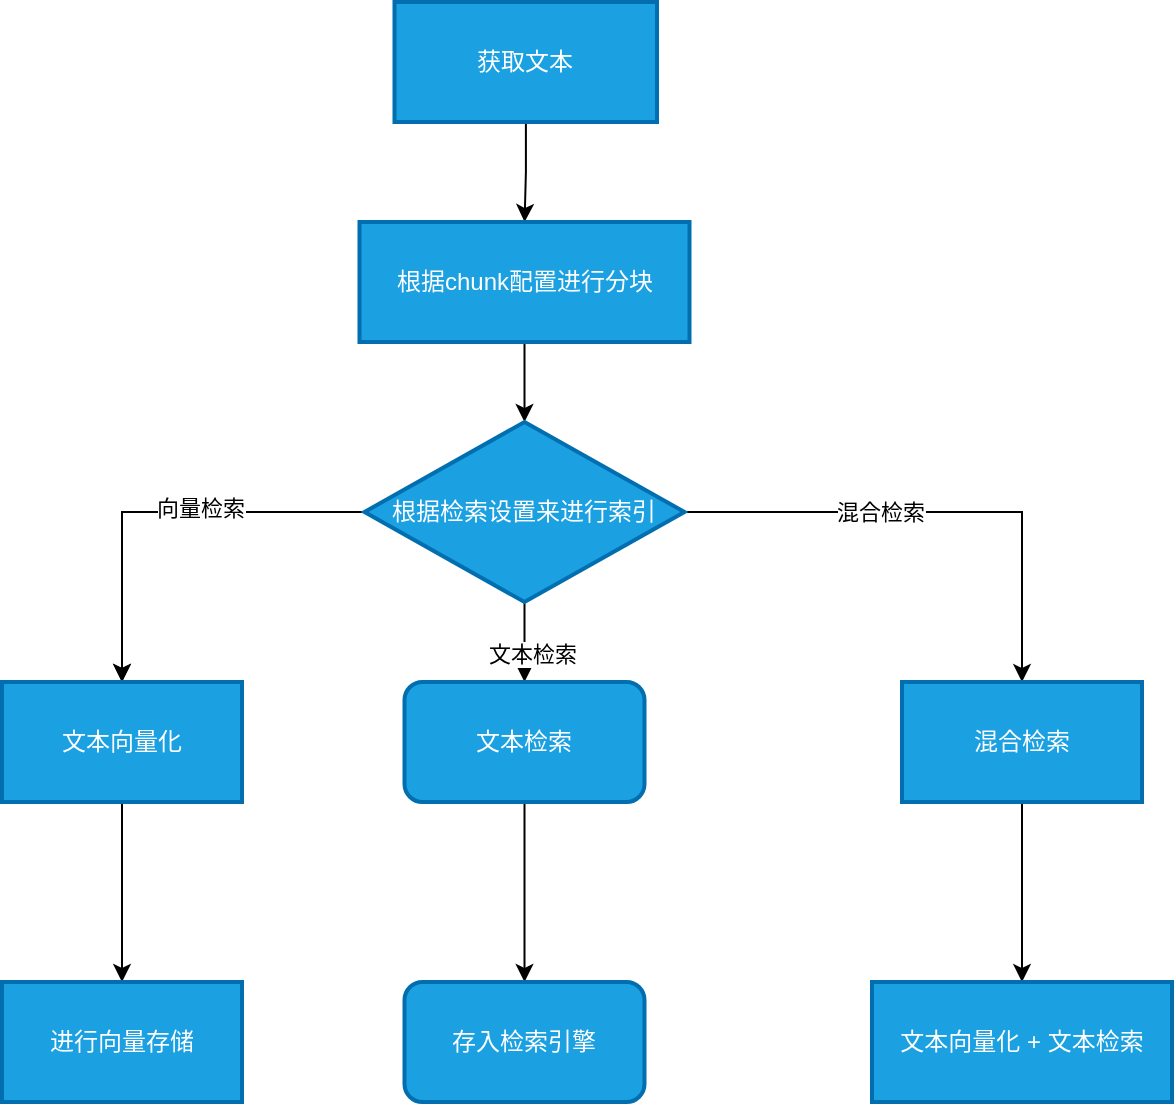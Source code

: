 <mxfile version="24.7.16">
  <diagram name="第 1 页" id="9gPRrEpVY7MaZTHXlca_">
    <mxGraphModel dx="2474" dy="865" grid="1" gridSize="10" guides="1" tooltips="1" connect="1" arrows="1" fold="1" page="1" pageScale="1" pageWidth="827" pageHeight="1169" math="0" shadow="0">
      <root>
        <mxCell id="0" />
        <mxCell id="1" parent="0" />
        <mxCell id="JQxF4STOj-FJM_ch2QoR-9" value="" style="edgeStyle=orthogonalEdgeStyle;rounded=0;orthogonalLoop=1;jettySize=auto;html=1;" edge="1" parent="1" source="JQxF4STOj-FJM_ch2QoR-4" target="JQxF4STOj-FJM_ch2QoR-8">
          <mxGeometry relative="1" as="geometry" />
        </mxCell>
        <mxCell id="JQxF4STOj-FJM_ch2QoR-4" value="获取文本" style="whiteSpace=wrap;html=1;strokeWidth=2;fillColor=#1ba1e2;strokeColor=#006EAF;fontColor=#ffffff;" vertex="1" parent="1">
          <mxGeometry x="186.25" y="310" width="131.25" height="60" as="geometry" />
        </mxCell>
        <mxCell id="JQxF4STOj-FJM_ch2QoR-16" value="" style="edgeStyle=orthogonalEdgeStyle;rounded=0;orthogonalLoop=1;jettySize=auto;html=1;" edge="1" parent="1" source="JQxF4STOj-FJM_ch2QoR-8" target="JQxF4STOj-FJM_ch2QoR-15">
          <mxGeometry relative="1" as="geometry" />
        </mxCell>
        <mxCell id="JQxF4STOj-FJM_ch2QoR-8" value="根据chunk配置进行分块" style="whiteSpace=wrap;html=1;strokeWidth=2;fillColor=#1ba1e2;strokeColor=#006EAF;fontColor=#ffffff;" vertex="1" parent="1">
          <mxGeometry x="168.75" y="420" width="165" height="60" as="geometry" />
        </mxCell>
        <mxCell id="JQxF4STOj-FJM_ch2QoR-18" value="" style="edgeStyle=orthogonalEdgeStyle;rounded=0;orthogonalLoop=1;jettySize=auto;html=1;" edge="1" parent="1" source="JQxF4STOj-FJM_ch2QoR-15" target="JQxF4STOj-FJM_ch2QoR-17">
          <mxGeometry relative="1" as="geometry" />
        </mxCell>
        <mxCell id="JQxF4STOj-FJM_ch2QoR-19" value="" style="edgeStyle=orthogonalEdgeStyle;rounded=0;orthogonalLoop=1;jettySize=auto;html=1;" edge="1" parent="1" source="JQxF4STOj-FJM_ch2QoR-15" target="JQxF4STOj-FJM_ch2QoR-17">
          <mxGeometry relative="1" as="geometry" />
        </mxCell>
        <mxCell id="JQxF4STOj-FJM_ch2QoR-24" value="向量检索" style="edgeLabel;html=1;align=center;verticalAlign=middle;resizable=0;points=[];" vertex="1" connectable="0" parent="JQxF4STOj-FJM_ch2QoR-19">
          <mxGeometry x="-0.194" y="-2" relative="1" as="geometry">
            <mxPoint as="offset" />
          </mxGeometry>
        </mxCell>
        <mxCell id="JQxF4STOj-FJM_ch2QoR-21" value="" style="edgeStyle=orthogonalEdgeStyle;rounded=0;orthogonalLoop=1;jettySize=auto;html=1;" edge="1" parent="1" source="JQxF4STOj-FJM_ch2QoR-15" target="JQxF4STOj-FJM_ch2QoR-20">
          <mxGeometry relative="1" as="geometry" />
        </mxCell>
        <mxCell id="JQxF4STOj-FJM_ch2QoR-25" value="文本检索" style="edgeLabel;html=1;align=center;verticalAlign=middle;resizable=0;points=[];" vertex="1" connectable="0" parent="JQxF4STOj-FJM_ch2QoR-21">
          <mxGeometry x="0.265" y="3" relative="1" as="geometry">
            <mxPoint as="offset" />
          </mxGeometry>
        </mxCell>
        <mxCell id="JQxF4STOj-FJM_ch2QoR-23" value="" style="edgeStyle=orthogonalEdgeStyle;rounded=0;orthogonalLoop=1;jettySize=auto;html=1;" edge="1" parent="1" source="JQxF4STOj-FJM_ch2QoR-15" target="JQxF4STOj-FJM_ch2QoR-22">
          <mxGeometry relative="1" as="geometry" />
        </mxCell>
        <mxCell id="JQxF4STOj-FJM_ch2QoR-26" value="混合检索" style="edgeLabel;html=1;align=center;verticalAlign=middle;resizable=0;points=[];" vertex="1" connectable="0" parent="JQxF4STOj-FJM_ch2QoR-23">
          <mxGeometry x="-0.234" relative="1" as="geometry">
            <mxPoint as="offset" />
          </mxGeometry>
        </mxCell>
        <mxCell id="JQxF4STOj-FJM_ch2QoR-15" value="根据检索设置来进行索引" style="rhombus;whiteSpace=wrap;html=1;strokeWidth=2;fillColor=#1ba1e2;fontColor=#ffffff;strokeColor=#006EAF;" vertex="1" parent="1">
          <mxGeometry x="171.25" y="520" width="160" height="90" as="geometry" />
        </mxCell>
        <mxCell id="JQxF4STOj-FJM_ch2QoR-29" value="" style="edgeStyle=orthogonalEdgeStyle;rounded=0;orthogonalLoop=1;jettySize=auto;html=1;" edge="1" parent="1" source="JQxF4STOj-FJM_ch2QoR-17" target="JQxF4STOj-FJM_ch2QoR-28">
          <mxGeometry relative="1" as="geometry" />
        </mxCell>
        <mxCell id="JQxF4STOj-FJM_ch2QoR-17" value="文本向量化" style="whiteSpace=wrap;html=1;strokeWidth=2;fillColor=#1ba1e2;strokeColor=#006EAF;fontColor=#ffffff;" vertex="1" parent="1">
          <mxGeometry x="-10" y="650" width="120" height="60" as="geometry" />
        </mxCell>
        <mxCell id="JQxF4STOj-FJM_ch2QoR-31" value="" style="edgeStyle=orthogonalEdgeStyle;rounded=0;orthogonalLoop=1;jettySize=auto;html=1;" edge="1" parent="1" source="JQxF4STOj-FJM_ch2QoR-20" target="JQxF4STOj-FJM_ch2QoR-30">
          <mxGeometry relative="1" as="geometry" />
        </mxCell>
        <mxCell id="JQxF4STOj-FJM_ch2QoR-20" value="文本检索" style="rounded=1;whiteSpace=wrap;html=1;strokeWidth=2;fillColor=#1ba1e2;strokeColor=#006EAF;fontColor=#ffffff;" vertex="1" parent="1">
          <mxGeometry x="191.25" y="650" width="120" height="60" as="geometry" />
        </mxCell>
        <mxCell id="JQxF4STOj-FJM_ch2QoR-33" value="" style="edgeStyle=orthogonalEdgeStyle;rounded=0;orthogonalLoop=1;jettySize=auto;html=1;" edge="1" parent="1" source="JQxF4STOj-FJM_ch2QoR-22" target="JQxF4STOj-FJM_ch2QoR-32">
          <mxGeometry relative="1" as="geometry" />
        </mxCell>
        <mxCell id="JQxF4STOj-FJM_ch2QoR-22" value="混合检索" style="whiteSpace=wrap;html=1;strokeWidth=2;fillColor=#1ba1e2;strokeColor=#006EAF;fontColor=#ffffff;" vertex="1" parent="1">
          <mxGeometry x="440" y="650" width="120" height="60" as="geometry" />
        </mxCell>
        <mxCell id="JQxF4STOj-FJM_ch2QoR-28" value="进行向量存储" style="whiteSpace=wrap;html=1;strokeWidth=2;fillColor=#1ba1e2;strokeColor=#006EAF;fontColor=#ffffff;" vertex="1" parent="1">
          <mxGeometry x="-10" y="800" width="120" height="60" as="geometry" />
        </mxCell>
        <mxCell id="JQxF4STOj-FJM_ch2QoR-30" value="存入检索引擎" style="whiteSpace=wrap;html=1;rounded=1;strokeWidth=2;fillColor=#1ba1e2;strokeColor=#006EAF;fontColor=#ffffff;" vertex="1" parent="1">
          <mxGeometry x="191.25" y="800" width="120" height="60" as="geometry" />
        </mxCell>
        <mxCell id="JQxF4STOj-FJM_ch2QoR-32" value="文本向量化 + 文本检索" style="whiteSpace=wrap;html=1;strokeWidth=2;fillColor=#1ba1e2;fontColor=#ffffff;strokeColor=#006EAF;" vertex="1" parent="1">
          <mxGeometry x="425" y="800" width="150" height="60" as="geometry" />
        </mxCell>
      </root>
    </mxGraphModel>
  </diagram>
</mxfile>
